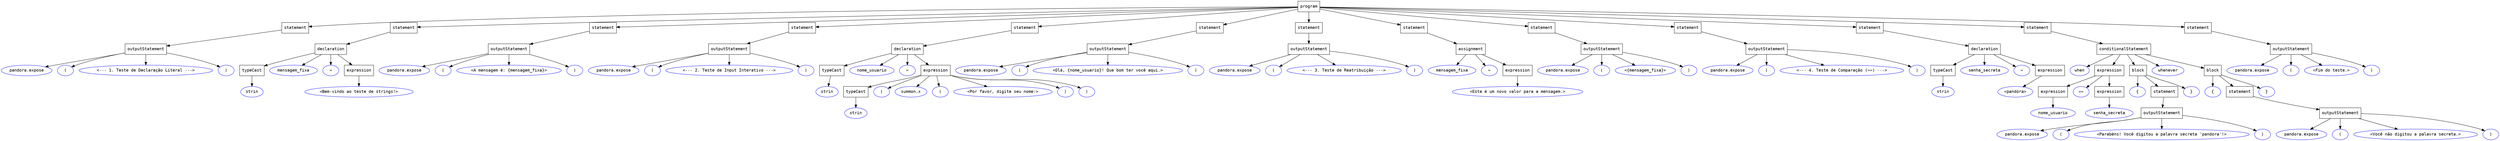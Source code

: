 digraph AST {
  node [shape=box, fontname="Courier"];
  node0 [label="program"];
  node1 [label="statement"];
  node0 -> node1;
  node2 [label="outputStatement"];
  node1 -> node2;
  node3 [label="pandora.expose", shape=ellipse, color=blue];
  node2 -> node3;
  node4 [label="(", shape=ellipse, color=blue];
  node2 -> node4;
  node5 [label="<--- 1. Teste de Declaração Literal --->", shape=ellipse, color=blue];
  node2 -> node5;
  node6 [label=")", shape=ellipse, color=blue];
  node2 -> node6;
  node7 [label="statement"];
  node0 -> node7;
  node8 [label="declaration"];
  node7 -> node8;
  node9 [label="typeCast"];
  node8 -> node9;
  node10 [label="strin", shape=ellipse, color=blue];
  node9 -> node10;
  node11 [label="mensagem_fixa", shape=ellipse, color=blue];
  node8 -> node11;
  node12 [label="=", shape=ellipse, color=blue];
  node8 -> node12;
  node13 [label="expression"];
  node8 -> node13;
  node14 [label="<Bem-vindo ao teste de strings!>", shape=ellipse, color=blue];
  node13 -> node14;
  node15 [label="statement"];
  node0 -> node15;
  node16 [label="outputStatement"];
  node15 -> node16;
  node17 [label="pandora.expose", shape=ellipse, color=blue];
  node16 -> node17;
  node18 [label="(", shape=ellipse, color=blue];
  node16 -> node18;
  node19 [label="<A mensagem é: {mensagem_fixa}>", shape=ellipse, color=blue];
  node16 -> node19;
  node20 [label=")", shape=ellipse, color=blue];
  node16 -> node20;
  node21 [label="statement"];
  node0 -> node21;
  node22 [label="outputStatement"];
  node21 -> node22;
  node23 [label="pandora.expose", shape=ellipse, color=blue];
  node22 -> node23;
  node24 [label="(", shape=ellipse, color=blue];
  node22 -> node24;
  node25 [label="<--- 2. Teste de Input Interativo --->", shape=ellipse, color=blue];
  node22 -> node25;
  node26 [label=")", shape=ellipse, color=blue];
  node22 -> node26;
  node27 [label="statement"];
  node0 -> node27;
  node28 [label="declaration"];
  node27 -> node28;
  node29 [label="typeCast"];
  node28 -> node29;
  node30 [label="strin", shape=ellipse, color=blue];
  node29 -> node30;
  node31 [label="nome_usuario", shape=ellipse, color=blue];
  node28 -> node31;
  node32 [label="=", shape=ellipse, color=blue];
  node28 -> node32;
  node33 [label="expression"];
  node28 -> node33;
  node34 [label="typeCast"];
  node33 -> node34;
  node35 [label="strin", shape=ellipse, color=blue];
  node34 -> node35;
  node36 [label="(", shape=ellipse, color=blue];
  node33 -> node36;
  node37 [label="summon.x", shape=ellipse, color=blue];
  node33 -> node37;
  node38 [label="(", shape=ellipse, color=blue];
  node33 -> node38;
  node39 [label="<Por favor, digite seu nome:>", shape=ellipse, color=blue];
  node33 -> node39;
  node40 [label=")", shape=ellipse, color=blue];
  node33 -> node40;
  node41 [label=")", shape=ellipse, color=blue];
  node33 -> node41;
  node42 [label="statement"];
  node0 -> node42;
  node43 [label="outputStatement"];
  node42 -> node43;
  node44 [label="pandora.expose", shape=ellipse, color=blue];
  node43 -> node44;
  node45 [label="(", shape=ellipse, color=blue];
  node43 -> node45;
  node46 [label="<Olá, {nome_usuario}! Que bom ter você aqui.>", shape=ellipse, color=blue];
  node43 -> node46;
  node47 [label=")", shape=ellipse, color=blue];
  node43 -> node47;
  node48 [label="statement"];
  node0 -> node48;
  node49 [label="outputStatement"];
  node48 -> node49;
  node50 [label="pandora.expose", shape=ellipse, color=blue];
  node49 -> node50;
  node51 [label="(", shape=ellipse, color=blue];
  node49 -> node51;
  node52 [label="<--- 3. Teste de Reatribuição --->", shape=ellipse, color=blue];
  node49 -> node52;
  node53 [label=")", shape=ellipse, color=blue];
  node49 -> node53;
  node54 [label="statement"];
  node0 -> node54;
  node55 [label="assignment"];
  node54 -> node55;
  node56 [label="mensagem_fixa", shape=ellipse, color=blue];
  node55 -> node56;
  node57 [label="=", shape=ellipse, color=blue];
  node55 -> node57;
  node58 [label="expression"];
  node55 -> node58;
  node59 [label="<Este é um novo valor para a mensagem.>", shape=ellipse, color=blue];
  node58 -> node59;
  node60 [label="statement"];
  node0 -> node60;
  node61 [label="outputStatement"];
  node60 -> node61;
  node62 [label="pandora.expose", shape=ellipse, color=blue];
  node61 -> node62;
  node63 [label="(", shape=ellipse, color=blue];
  node61 -> node63;
  node64 [label="<{mensagem_fixa}>", shape=ellipse, color=blue];
  node61 -> node64;
  node65 [label=")", shape=ellipse, color=blue];
  node61 -> node65;
  node66 [label="statement"];
  node0 -> node66;
  node67 [label="outputStatement"];
  node66 -> node67;
  node68 [label="pandora.expose", shape=ellipse, color=blue];
  node67 -> node68;
  node69 [label="(", shape=ellipse, color=blue];
  node67 -> node69;
  node70 [label="<--- 4. Teste de Comparação (==) --->", shape=ellipse, color=blue];
  node67 -> node70;
  node71 [label=")", shape=ellipse, color=blue];
  node67 -> node71;
  node72 [label="statement"];
  node0 -> node72;
  node73 [label="declaration"];
  node72 -> node73;
  node74 [label="typeCast"];
  node73 -> node74;
  node75 [label="strin", shape=ellipse, color=blue];
  node74 -> node75;
  node76 [label="senha_secreta", shape=ellipse, color=blue];
  node73 -> node76;
  node77 [label="=", shape=ellipse, color=blue];
  node73 -> node77;
  node78 [label="expression"];
  node73 -> node78;
  node79 [label="<pandora>", shape=ellipse, color=blue];
  node78 -> node79;
  node80 [label="statement"];
  node0 -> node80;
  node81 [label="conditionalStatement"];
  node80 -> node81;
  node82 [label="when", shape=ellipse, color=blue];
  node81 -> node82;
  node83 [label="expression"];
  node81 -> node83;
  node84 [label="expression"];
  node83 -> node84;
  node85 [label="nome_usuario", shape=ellipse, color=blue];
  node84 -> node85;
  node86 [label="==", shape=ellipse, color=blue];
  node83 -> node86;
  node87 [label="expression"];
  node83 -> node87;
  node88 [label="senha_secreta", shape=ellipse, color=blue];
  node87 -> node88;
  node89 [label="block"];
  node81 -> node89;
  node90 [label="{", shape=ellipse, color=blue];
  node89 -> node90;
  node91 [label="statement"];
  node89 -> node91;
  node92 [label="outputStatement"];
  node91 -> node92;
  node93 [label="pandora.expose", shape=ellipse, color=blue];
  node92 -> node93;
  node94 [label="(", shape=ellipse, color=blue];
  node92 -> node94;
  node95 [label="<Parabéns! Você digitou a palavra secreta 'pandora'!>", shape=ellipse, color=blue];
  node92 -> node95;
  node96 [label=")", shape=ellipse, color=blue];
  node92 -> node96;
  node97 [label="}", shape=ellipse, color=blue];
  node89 -> node97;
  node98 [label="whenever", shape=ellipse, color=blue];
  node81 -> node98;
  node99 [label="block"];
  node81 -> node99;
  node100 [label="{", shape=ellipse, color=blue];
  node99 -> node100;
  node101 [label="statement"];
  node99 -> node101;
  node102 [label="outputStatement"];
  node101 -> node102;
  node103 [label="pandora.expose", shape=ellipse, color=blue];
  node102 -> node103;
  node104 [label="(", shape=ellipse, color=blue];
  node102 -> node104;
  node105 [label="<Você não digitou a palavra secreta.>", shape=ellipse, color=blue];
  node102 -> node105;
  node106 [label=")", shape=ellipse, color=blue];
  node102 -> node106;
  node107 [label="}", shape=ellipse, color=blue];
  node99 -> node107;
  node108 [label="statement"];
  node0 -> node108;
  node109 [label="outputStatement"];
  node108 -> node109;
  node110 [label="pandora.expose", shape=ellipse, color=blue];
  node109 -> node110;
  node111 [label="(", shape=ellipse, color=blue];
  node109 -> node111;
  node112 [label="<Fim do teste.>", shape=ellipse, color=blue];
  node109 -> node112;
  node113 [label=")", shape=ellipse, color=blue];
  node109 -> node113;
}